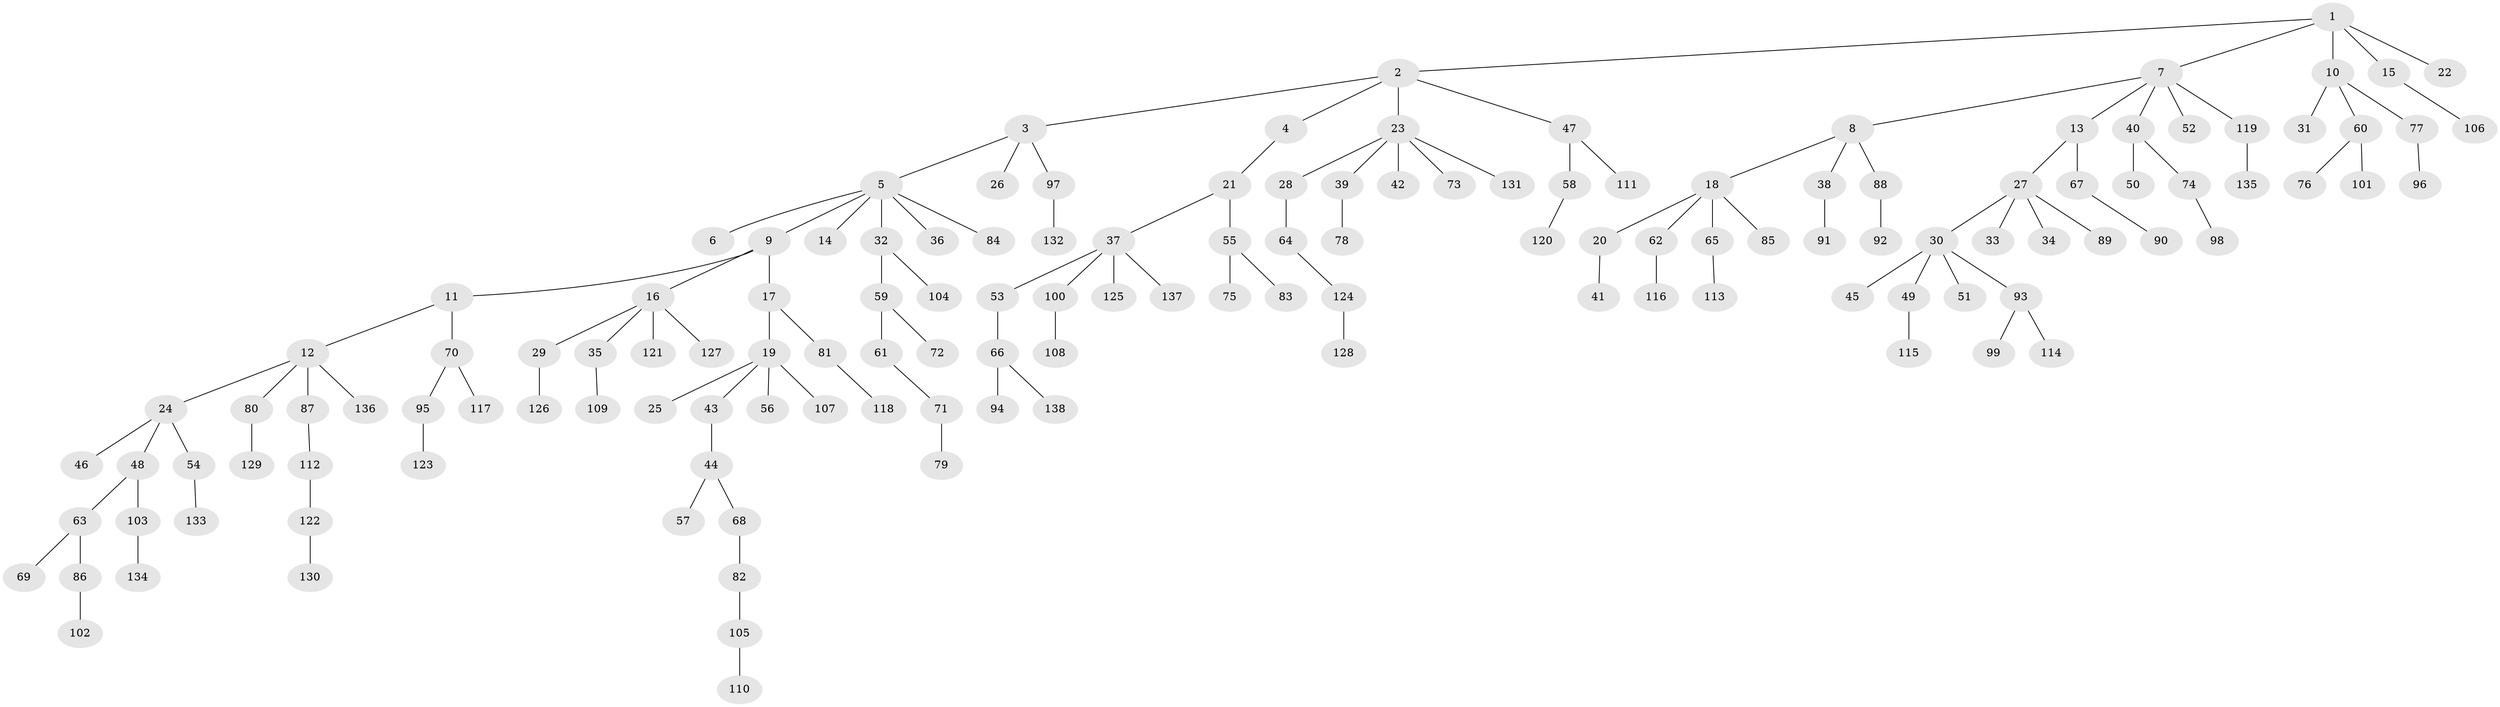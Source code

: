 // Generated by graph-tools (version 1.1) at 2025/50/03/09/25 03:50:22]
// undirected, 138 vertices, 137 edges
graph export_dot {
graph [start="1"]
  node [color=gray90,style=filled];
  1;
  2;
  3;
  4;
  5;
  6;
  7;
  8;
  9;
  10;
  11;
  12;
  13;
  14;
  15;
  16;
  17;
  18;
  19;
  20;
  21;
  22;
  23;
  24;
  25;
  26;
  27;
  28;
  29;
  30;
  31;
  32;
  33;
  34;
  35;
  36;
  37;
  38;
  39;
  40;
  41;
  42;
  43;
  44;
  45;
  46;
  47;
  48;
  49;
  50;
  51;
  52;
  53;
  54;
  55;
  56;
  57;
  58;
  59;
  60;
  61;
  62;
  63;
  64;
  65;
  66;
  67;
  68;
  69;
  70;
  71;
  72;
  73;
  74;
  75;
  76;
  77;
  78;
  79;
  80;
  81;
  82;
  83;
  84;
  85;
  86;
  87;
  88;
  89;
  90;
  91;
  92;
  93;
  94;
  95;
  96;
  97;
  98;
  99;
  100;
  101;
  102;
  103;
  104;
  105;
  106;
  107;
  108;
  109;
  110;
  111;
  112;
  113;
  114;
  115;
  116;
  117;
  118;
  119;
  120;
  121;
  122;
  123;
  124;
  125;
  126;
  127;
  128;
  129;
  130;
  131;
  132;
  133;
  134;
  135;
  136;
  137;
  138;
  1 -- 2;
  1 -- 7;
  1 -- 10;
  1 -- 15;
  1 -- 22;
  2 -- 3;
  2 -- 4;
  2 -- 23;
  2 -- 47;
  3 -- 5;
  3 -- 26;
  3 -- 97;
  4 -- 21;
  5 -- 6;
  5 -- 9;
  5 -- 14;
  5 -- 32;
  5 -- 36;
  5 -- 84;
  7 -- 8;
  7 -- 13;
  7 -- 40;
  7 -- 52;
  7 -- 119;
  8 -- 18;
  8 -- 38;
  8 -- 88;
  9 -- 11;
  9 -- 16;
  9 -- 17;
  10 -- 31;
  10 -- 60;
  10 -- 77;
  11 -- 12;
  11 -- 70;
  12 -- 24;
  12 -- 80;
  12 -- 87;
  12 -- 136;
  13 -- 27;
  13 -- 67;
  15 -- 106;
  16 -- 29;
  16 -- 35;
  16 -- 121;
  16 -- 127;
  17 -- 19;
  17 -- 81;
  18 -- 20;
  18 -- 62;
  18 -- 65;
  18 -- 85;
  19 -- 25;
  19 -- 43;
  19 -- 56;
  19 -- 107;
  20 -- 41;
  21 -- 37;
  21 -- 55;
  23 -- 28;
  23 -- 39;
  23 -- 42;
  23 -- 73;
  23 -- 131;
  24 -- 46;
  24 -- 48;
  24 -- 54;
  27 -- 30;
  27 -- 33;
  27 -- 34;
  27 -- 89;
  28 -- 64;
  29 -- 126;
  30 -- 45;
  30 -- 49;
  30 -- 51;
  30 -- 93;
  32 -- 59;
  32 -- 104;
  35 -- 109;
  37 -- 53;
  37 -- 100;
  37 -- 125;
  37 -- 137;
  38 -- 91;
  39 -- 78;
  40 -- 50;
  40 -- 74;
  43 -- 44;
  44 -- 57;
  44 -- 68;
  47 -- 58;
  47 -- 111;
  48 -- 63;
  48 -- 103;
  49 -- 115;
  53 -- 66;
  54 -- 133;
  55 -- 75;
  55 -- 83;
  58 -- 120;
  59 -- 61;
  59 -- 72;
  60 -- 76;
  60 -- 101;
  61 -- 71;
  62 -- 116;
  63 -- 69;
  63 -- 86;
  64 -- 124;
  65 -- 113;
  66 -- 94;
  66 -- 138;
  67 -- 90;
  68 -- 82;
  70 -- 95;
  70 -- 117;
  71 -- 79;
  74 -- 98;
  77 -- 96;
  80 -- 129;
  81 -- 118;
  82 -- 105;
  86 -- 102;
  87 -- 112;
  88 -- 92;
  93 -- 99;
  93 -- 114;
  95 -- 123;
  97 -- 132;
  100 -- 108;
  103 -- 134;
  105 -- 110;
  112 -- 122;
  119 -- 135;
  122 -- 130;
  124 -- 128;
}

